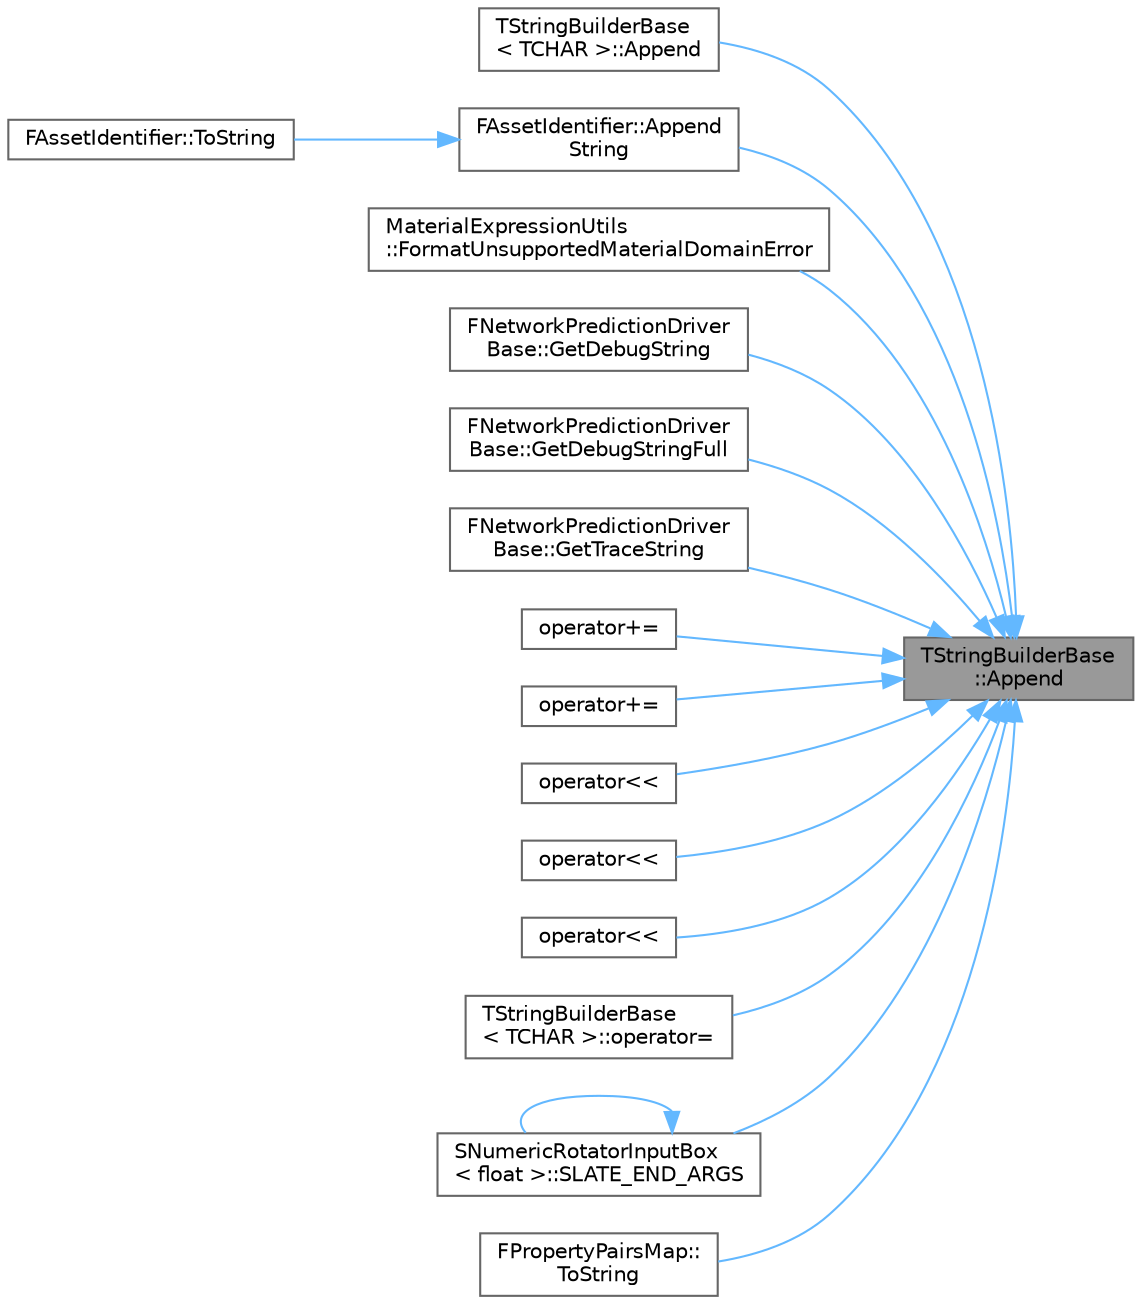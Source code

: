 digraph "TStringBuilderBase::Append"
{
 // INTERACTIVE_SVG=YES
 // LATEX_PDF_SIZE
  bgcolor="transparent";
  edge [fontname=Helvetica,fontsize=10,labelfontname=Helvetica,labelfontsize=10];
  node [fontname=Helvetica,fontsize=10,shape=box,height=0.2,width=0.4];
  rankdir="RL";
  Node1 [id="Node000001",label="TStringBuilderBase\l::Append",height=0.2,width=0.4,color="gray40", fillcolor="grey60", style="filled", fontcolor="black",tooltip=" "];
  Node1 -> Node2 [id="edge1_Node000001_Node000002",dir="back",color="steelblue1",style="solid",tooltip=" "];
  Node2 [id="Node000002",label="TStringBuilderBase\l\< TCHAR \>::Append",height=0.2,width=0.4,color="grey40", fillcolor="white", style="filled",URL="$d6/dbc/classTStringBuilderBase.html#adcd50db983a28ea01ce591296a5c7b17",tooltip=" "];
  Node1 -> Node3 [id="edge2_Node000001_Node000003",dir="back",color="steelblue1",style="solid",tooltip=" "];
  Node3 [id="Node000003",label="FAssetIdentifier::Append\lString",height=0.2,width=0.4,color="grey40", fillcolor="white", style="filled",URL="$da/d0e/structFAssetIdentifier.html#af15f0ac0a122fd245f85671cd347b124",tooltip="Appends to the given builder the string version of this identifier in Package.Object::Name format."];
  Node3 -> Node4 [id="edge3_Node000003_Node000004",dir="back",color="steelblue1",style="solid",tooltip=" "];
  Node4 [id="Node000004",label="FAssetIdentifier::ToString",height=0.2,width=0.4,color="grey40", fillcolor="white", style="filled",URL="$da/d0e/structFAssetIdentifier.html#acc98b1c7e5bc885eccf59b4cccc4313f",tooltip="Returns string version of this identifier in Package.Object::Name format."];
  Node1 -> Node5 [id="edge4_Node000001_Node000005",dir="back",color="steelblue1",style="solid",tooltip=" "];
  Node5 [id="Node000005",label="MaterialExpressionUtils\l::FormatUnsupportedMaterialDomainError",height=0.2,width=0.4,color="grey40", fillcolor="white", style="filled",URL="$de/dca/namespaceMaterialExpressionUtils.html#a91fa4ba74daf37f9e32d3728a3d4b85d",tooltip=" "];
  Node1 -> Node6 [id="edge5_Node000001_Node000006",dir="back",color="steelblue1",style="solid",tooltip=" "];
  Node6 [id="Node000006",label="FNetworkPredictionDriver\lBase::GetDebugString",height=0.2,width=0.4,color="grey40", fillcolor="white", style="filled",URL="$d9/d6a/structFNetworkPredictionDriverBase.html#a566adefe177934ef1d962829a984be74",tooltip=" "];
  Node1 -> Node7 [id="edge6_Node000001_Node000007",dir="back",color="steelblue1",style="solid",tooltip=" "];
  Node7 [id="Node000007",label="FNetworkPredictionDriver\lBase::GetDebugStringFull",height=0.2,width=0.4,color="grey40", fillcolor="white", style="filled",URL="$d9/d6a/structFNetworkPredictionDriverBase.html#aecdc9e1c448349af8c9f8d9773baddf0",tooltip=" "];
  Node1 -> Node8 [id="edge7_Node000001_Node000008",dir="back",color="steelblue1",style="solid",tooltip=" "];
  Node8 [id="Node000008",label="FNetworkPredictionDriver\lBase::GetTraceString",height=0.2,width=0.4,color="grey40", fillcolor="white", style="filled",URL="$d9/d6a/structFNetworkPredictionDriverBase.html#aa8a7aeff3dafc35e5ae10f0f6402de3f",tooltip=" "];
  Node1 -> Node9 [id="edge8_Node000001_Node000009",dir="back",color="steelblue1",style="solid",tooltip=" "];
  Node9 [id="Node000009",label="operator+=",height=0.2,width=0.4,color="grey40", fillcolor="white", style="filled",URL="$d4/d52/StringBuilder_8h.html#a1d64c34f68ec9fff4956cb3c83c7aac2",tooltip=" "];
  Node1 -> Node10 [id="edge9_Node000001_Node000010",dir="back",color="steelblue1",style="solid",tooltip=" "];
  Node10 [id="Node000010",label="operator+=",height=0.2,width=0.4,color="grey40", fillcolor="white", style="filled",URL="$d4/d52/StringBuilder_8h.html#a8cd08e12fa71042020594e85b529920b",tooltip=" "];
  Node1 -> Node11 [id="edge10_Node000001_Node000011",dir="back",color="steelblue1",style="solid",tooltip=" "];
  Node11 [id="Node000011",label="operator\<\<",height=0.2,width=0.4,color="grey40", fillcolor="white", style="filled",URL="$d4/d52/StringBuilder_8h.html#a299fd9be2d800845af2c805c6d876d4a",tooltip=" "];
  Node1 -> Node12 [id="edge11_Node000001_Node000012",dir="back",color="steelblue1",style="solid",tooltip=" "];
  Node12 [id="Node000012",label="operator\<\<",height=0.2,width=0.4,color="grey40", fillcolor="white", style="filled",URL="$d4/d52/StringBuilder_8h.html#af709d6d822e2e4c1dbe65fd9c095d216",tooltip=" "];
  Node1 -> Node13 [id="edge12_Node000001_Node000013",dir="back",color="steelblue1",style="solid",tooltip=" "];
  Node13 [id="Node000013",label="operator\<\<",height=0.2,width=0.4,color="grey40", fillcolor="white", style="filled",URL="$d4/d52/StringBuilder_8h.html#a30c467e42b9885fe894d509cea86f91d",tooltip=" "];
  Node1 -> Node14 [id="edge13_Node000001_Node000014",dir="back",color="steelblue1",style="solid",tooltip=" "];
  Node14 [id="Node000014",label="TStringBuilderBase\l\< TCHAR \>::operator=",height=0.2,width=0.4,color="grey40", fillcolor="white", style="filled",URL="$d6/dbc/classTStringBuilderBase.html#a92f129709fe665dd7cce78e7e2774f14",tooltip=" "];
  Node1 -> Node15 [id="edge14_Node000001_Node000015",dir="back",color="steelblue1",style="solid",tooltip=" "];
  Node15 [id="Node000015",label="SNumericRotatorInputBox\l\< float \>::SLATE_END_ARGS",height=0.2,width=0.4,color="grey40", fillcolor="white", style="filled",URL="$de/dee/classSNumericRotatorInputBox.html#a1cdd10c606a55ec6807f6289136ced48",tooltip=" "];
  Node15 -> Node15 [id="edge15_Node000015_Node000015",dir="back",color="steelblue1",style="solid",tooltip=" "];
  Node1 -> Node16 [id="edge16_Node000001_Node000016",dir="back",color="steelblue1",style="solid",tooltip=" "];
  Node16 [id="Node000016",label="FPropertyPairsMap::\lToString",height=0.2,width=0.4,color="grey40", fillcolor="white", style="filled",URL="$dd/d72/classFPropertyPairsMap.html#a0295e2278a94a77f179802878b0d0dce",tooltip="Converts this property map to a string representation."];
}
